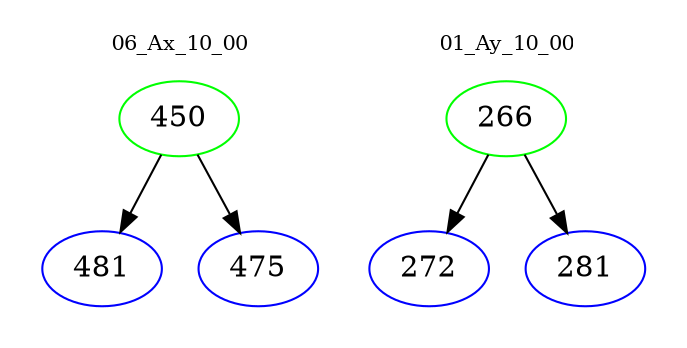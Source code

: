 digraph{
subgraph cluster_0 {
color = white
label = "06_Ax_10_00";
fontsize=10;
T0_450 [label="450", color="green"]
T0_450 -> T0_481 [color="black"]
T0_481 [label="481", color="blue"]
T0_450 -> T0_475 [color="black"]
T0_475 [label="475", color="blue"]
}
subgraph cluster_1 {
color = white
label = "01_Ay_10_00";
fontsize=10;
T1_266 [label="266", color="green"]
T1_266 -> T1_272 [color="black"]
T1_272 [label="272", color="blue"]
T1_266 -> T1_281 [color="black"]
T1_281 [label="281", color="blue"]
}
}
